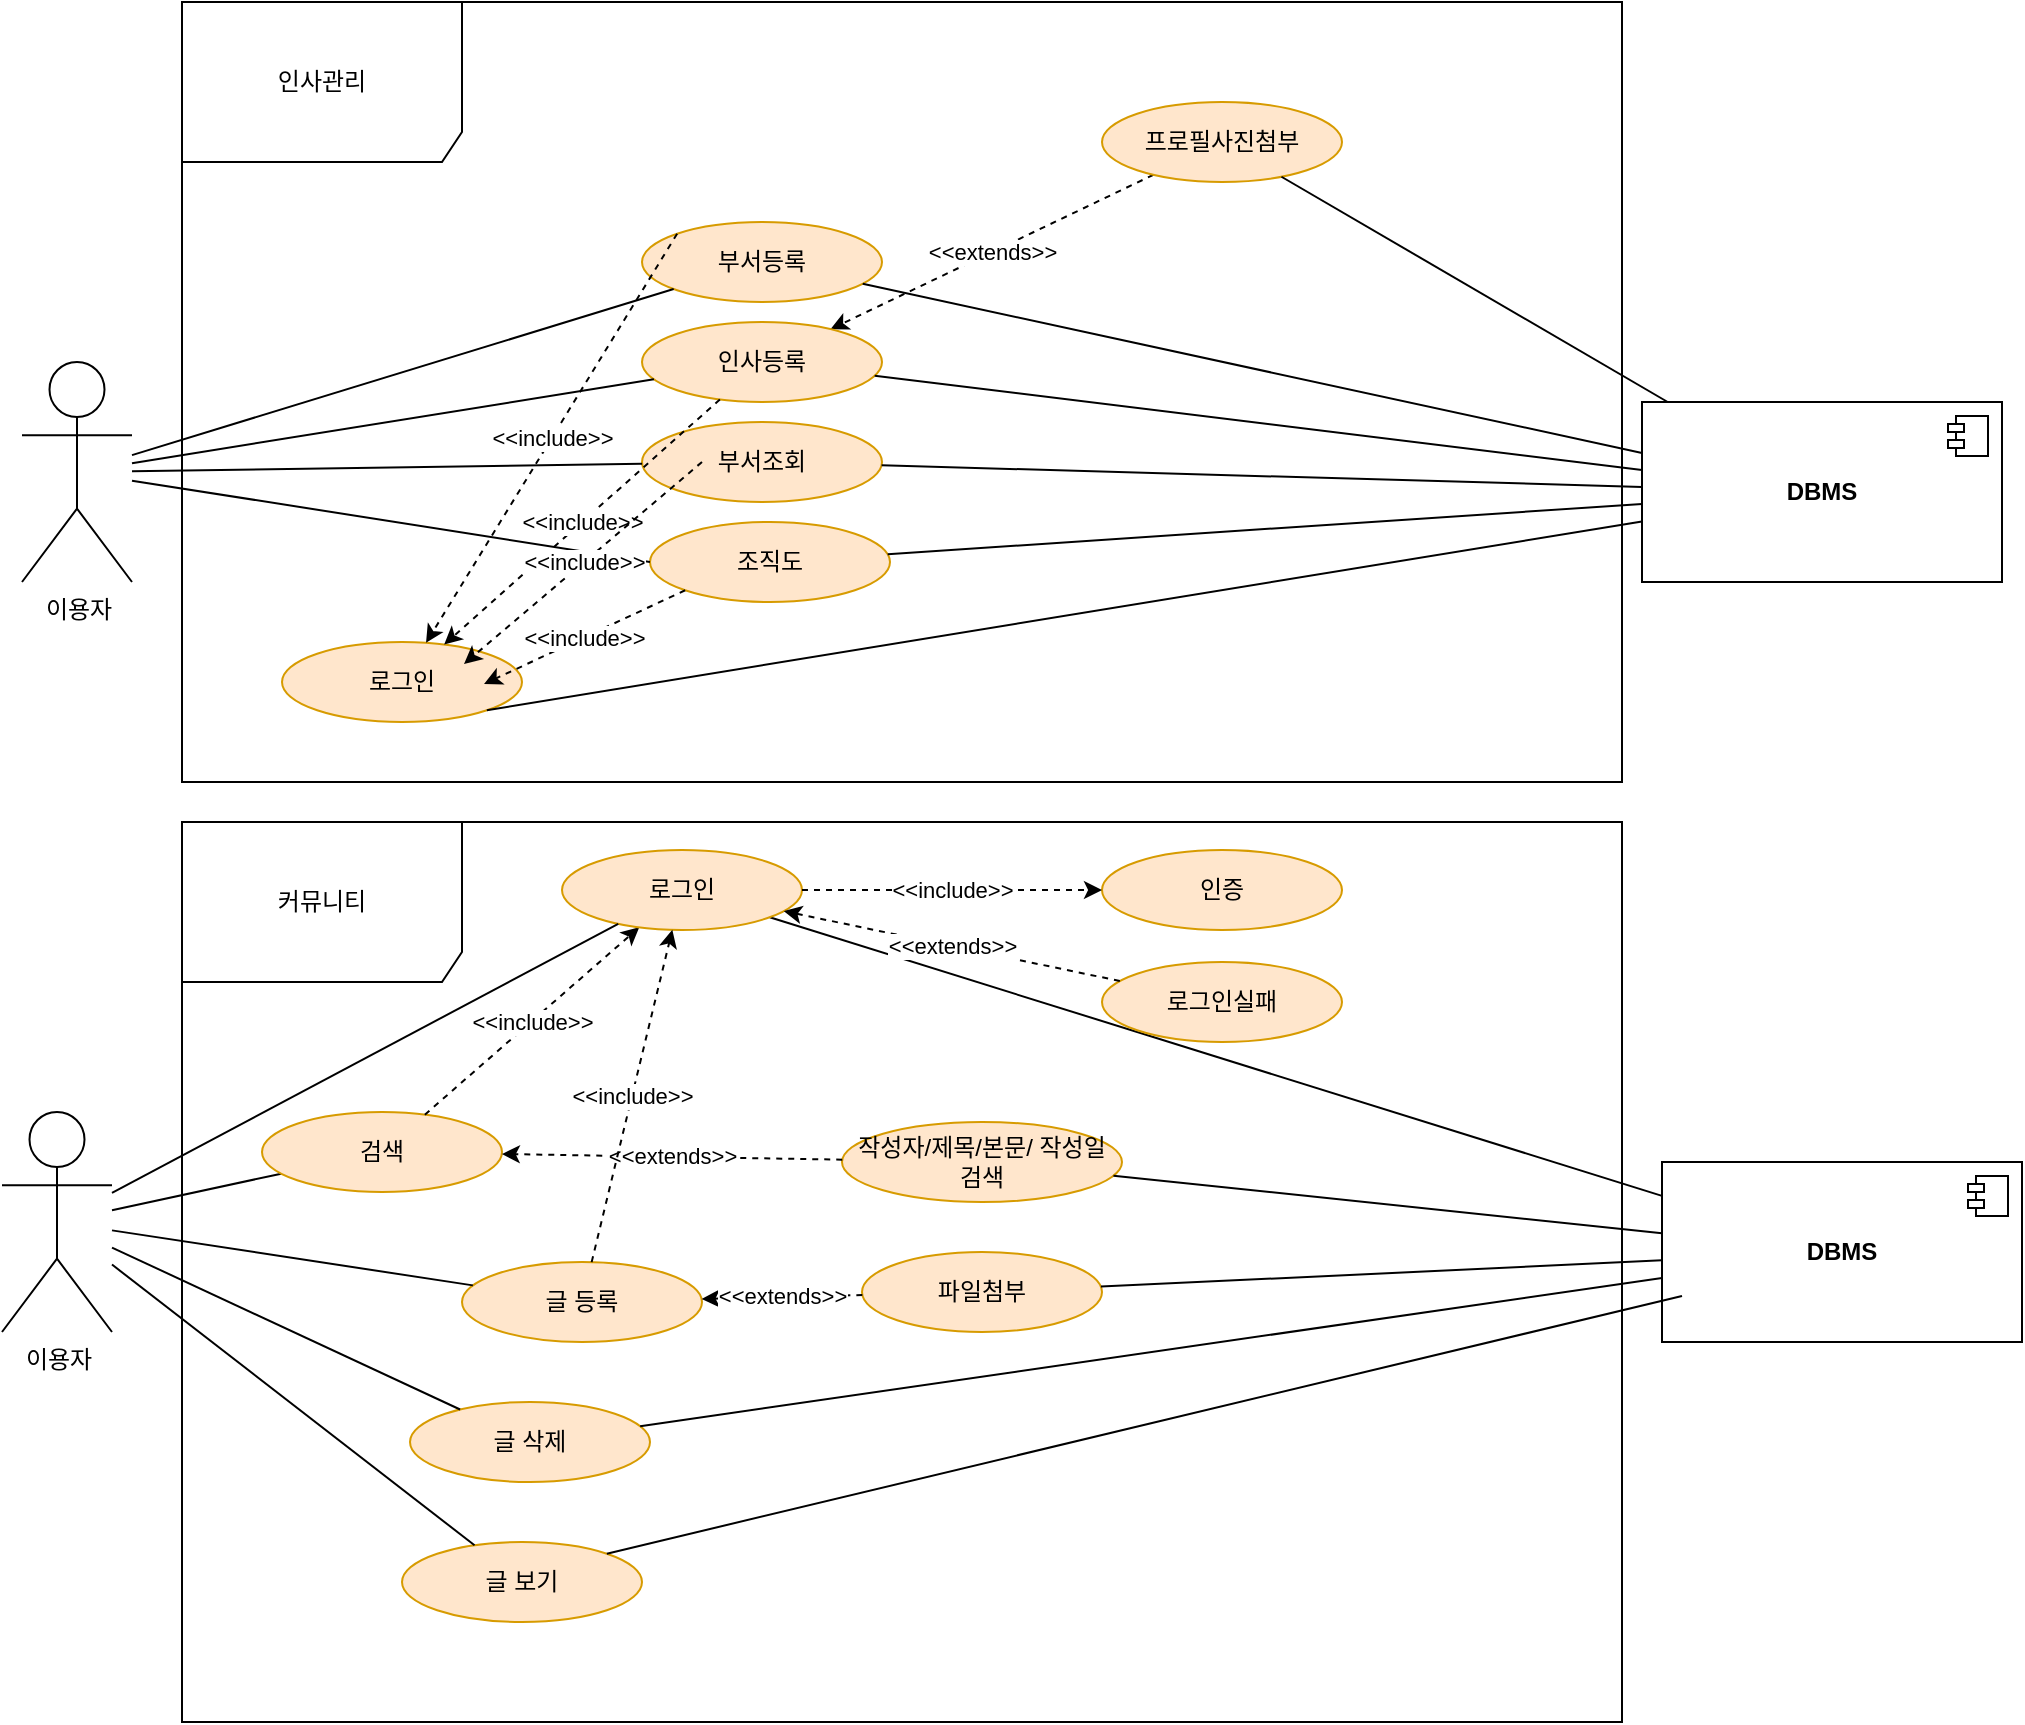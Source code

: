 <mxfile version="21.3.4" type="github">
  <diagram name="페이지-1" id="YwB4wK4oMRaW3OAMETx6">
    <mxGraphModel dx="1687" dy="887" grid="1" gridSize="10" guides="1" tooltips="1" connect="1" arrows="1" fold="1" page="1" pageScale="1" pageWidth="827" pageHeight="1169" math="0" shadow="0">
      <root>
        <mxCell id="0" />
        <mxCell id="1" parent="0" />
        <mxCell id="Q-9C6cjyt4RlCM7hTKvy-1" value="&lt;div&gt;인사관리&lt;/div&gt;" style="shape=umlFrame;whiteSpace=wrap;html=1;pointerEvents=0;width=140;height=80;" vertex="1" parent="1">
          <mxGeometry x="120" y="120" width="720" height="390" as="geometry" />
        </mxCell>
        <mxCell id="Q-9C6cjyt4RlCM7hTKvy-2" value="&lt;div&gt;이용자&lt;/div&gt;&lt;div&gt;&lt;br&gt;&lt;/div&gt;" style="shape=umlActor;verticalLabelPosition=bottom;verticalAlign=top;html=1;outlineConnect=0;points=[[0,0.333,0,0,0],[0,1,0,0,0],[0.25,0.1,0,0,0],[0.5,0,0,0,0],[0.5,0.5,0,0,0],[0.75,0.1,0,0,0],[1,0.333,0,0,0],[1,1,0,0,0]];fontStyle=0" vertex="1" parent="1">
          <mxGeometry x="30" y="675" width="55" height="110" as="geometry" />
        </mxCell>
        <mxCell id="Q-9C6cjyt4RlCM7hTKvy-5" value="&lt;div&gt;부서조회&lt;/div&gt;" style="ellipse;whiteSpace=wrap;html=1;labelBackgroundColor=none;fillColor=#ffe6cc;strokeColor=#d79b00;" vertex="1" parent="1">
          <mxGeometry x="350" y="330" width="120" height="40" as="geometry" />
        </mxCell>
        <mxCell id="Q-9C6cjyt4RlCM7hTKvy-6" value="부서등록" style="ellipse;whiteSpace=wrap;html=1;labelBackgroundColor=none;fillColor=#ffe6cc;strokeColor=#d79b00;" vertex="1" parent="1">
          <mxGeometry x="350" y="230" width="120" height="40" as="geometry" />
        </mxCell>
        <mxCell id="Q-9C6cjyt4RlCM7hTKvy-7" value="&lt;div&gt;로그인&lt;/div&gt;" style="ellipse;whiteSpace=wrap;html=1;labelBackgroundColor=none;fillColor=#ffe6cc;strokeColor=#d79b00;" vertex="1" parent="1">
          <mxGeometry x="170" y="440" width="120" height="40" as="geometry" />
        </mxCell>
        <mxCell id="Q-9C6cjyt4RlCM7hTKvy-8" value="&amp;lt;&amp;lt;include&amp;gt;&amp;gt;" style="endArrow=classic;html=1;rounded=0;dashed=1;exitX=0;exitY=0;exitDx=0;exitDy=0;" edge="1" parent="1" source="Q-9C6cjyt4RlCM7hTKvy-6" target="Q-9C6cjyt4RlCM7hTKvy-7">
          <mxGeometry width="50" height="50" relative="1" as="geometry">
            <mxPoint x="224.514" y="300.594" as="sourcePoint" />
            <mxPoint x="420" y="330" as="targetPoint" />
          </mxGeometry>
        </mxCell>
        <mxCell id="Q-9C6cjyt4RlCM7hTKvy-11" value="&amp;lt;&amp;lt;extends&amp;gt;&amp;gt;" style="endArrow=classic;html=1;rounded=0;dashed=1;" edge="1" parent="1" source="Q-9C6cjyt4RlCM7hTKvy-37" target="Q-9C6cjyt4RlCM7hTKvy-19">
          <mxGeometry width="50" height="50" relative="1" as="geometry">
            <mxPoint x="310" y="500" as="sourcePoint" />
            <mxPoint x="570" y="508" as="targetPoint" />
          </mxGeometry>
        </mxCell>
        <mxCell id="Q-9C6cjyt4RlCM7hTKvy-13" value="" style="endArrow=none;html=1;rounded=0;" edge="1" parent="1" source="Q-9C6cjyt4RlCM7hTKvy-2" target="Q-9C6cjyt4RlCM7hTKvy-38">
          <mxGeometry width="50" height="50" relative="1" as="geometry">
            <mxPoint x="75" y="368" as="sourcePoint" />
            <mxPoint x="180" y="310" as="targetPoint" />
          </mxGeometry>
        </mxCell>
        <mxCell id="Q-9C6cjyt4RlCM7hTKvy-15" value="조직도" style="ellipse;whiteSpace=wrap;html=1;labelBackgroundColor=none;fillColor=#ffe6cc;strokeColor=#d79b00;" vertex="1" parent="1">
          <mxGeometry x="354" y="380" width="120" height="40" as="geometry" />
        </mxCell>
        <mxCell id="Q-9C6cjyt4RlCM7hTKvy-19" value="&lt;div&gt;인사등록&lt;/div&gt;" style="ellipse;whiteSpace=wrap;html=1;labelBackgroundColor=none;fillColor=#ffe6cc;strokeColor=#d79b00;" vertex="1" parent="1">
          <mxGeometry x="350" y="280" width="120" height="40" as="geometry" />
        </mxCell>
        <mxCell id="Q-9C6cjyt4RlCM7hTKvy-27" value="" style="endArrow=none;html=1;rounded=0;" edge="1" parent="1" source="Q-9C6cjyt4RlCM7hTKvy-83" target="Q-9C6cjyt4RlCM7hTKvy-6">
          <mxGeometry width="50" height="50" relative="1" as="geometry">
            <mxPoint x="251.333" y="305.503" as="sourcePoint" />
            <mxPoint x="420" y="450" as="targetPoint" />
          </mxGeometry>
        </mxCell>
        <mxCell id="Q-9C6cjyt4RlCM7hTKvy-28" value="" style="endArrow=none;html=1;rounded=0;" edge="1" parent="1" source="Q-9C6cjyt4RlCM7hTKvy-83" target="Q-9C6cjyt4RlCM7hTKvy-19">
          <mxGeometry width="50" height="50" relative="1" as="geometry">
            <mxPoint x="267.47" y="314.253" as="sourcePoint" />
            <mxPoint x="311" y="295" as="targetPoint" />
          </mxGeometry>
        </mxCell>
        <mxCell id="Q-9C6cjyt4RlCM7hTKvy-29" value="" style="endArrow=none;html=1;rounded=0;" edge="1" parent="1" source="Q-9C6cjyt4RlCM7hTKvy-83" target="Q-9C6cjyt4RlCM7hTKvy-5">
          <mxGeometry width="50" height="50" relative="1" as="geometry">
            <mxPoint x="264.939" y="328.04" as="sourcePoint" />
            <mxPoint x="321" y="305" as="targetPoint" />
          </mxGeometry>
        </mxCell>
        <mxCell id="Q-9C6cjyt4RlCM7hTKvy-33" value="" style="endArrow=none;html=1;rounded=0;entryX=0;entryY=0.5;entryDx=0;entryDy=0;" edge="1" parent="1" source="Q-9C6cjyt4RlCM7hTKvy-83" target="Q-9C6cjyt4RlCM7hTKvy-15">
          <mxGeometry width="50" height="50" relative="1" as="geometry">
            <mxPoint x="240.795" y="337.165" as="sourcePoint" />
            <mxPoint x="361" y="345" as="targetPoint" />
          </mxGeometry>
        </mxCell>
        <mxCell id="Q-9C6cjyt4RlCM7hTKvy-36" value="파일첨부" style="ellipse;whiteSpace=wrap;html=1;labelBackgroundColor=none;fillColor=#ffe6cc;strokeColor=#d79b00;" vertex="1" parent="1">
          <mxGeometry x="460" y="745" width="120" height="40" as="geometry" />
        </mxCell>
        <mxCell id="Q-9C6cjyt4RlCM7hTKvy-37" value="&lt;div&gt;프로필사진첨부&lt;/div&gt;" style="ellipse;whiteSpace=wrap;html=1;labelBackgroundColor=none;fillColor=#ffe6cc;strokeColor=#d79b00;" vertex="1" parent="1">
          <mxGeometry x="580" y="170" width="120" height="40" as="geometry" />
        </mxCell>
        <mxCell id="Q-9C6cjyt4RlCM7hTKvy-38" value="&lt;div&gt;검색&lt;/div&gt;" style="ellipse;whiteSpace=wrap;html=1;labelBackgroundColor=none;fillColor=#ffe6cc;strokeColor=#d79b00;" vertex="1" parent="1">
          <mxGeometry x="160" y="675" width="120" height="40" as="geometry" />
        </mxCell>
        <mxCell id="Q-9C6cjyt4RlCM7hTKvy-39" value="작성자/제목/본문/ 작성일 검색" style="ellipse;whiteSpace=wrap;html=1;labelBackgroundColor=none;fillColor=#ffe6cc;strokeColor=#d79b00;" vertex="1" parent="1">
          <mxGeometry x="450" y="680" width="140" height="40" as="geometry" />
        </mxCell>
        <mxCell id="Q-9C6cjyt4RlCM7hTKvy-48" value="글 등록" style="ellipse;whiteSpace=wrap;html=1;labelBackgroundColor=none;fillColor=#ffe6cc;strokeColor=#d79b00;" vertex="1" parent="1">
          <mxGeometry x="260" y="750" width="120" height="40" as="geometry" />
        </mxCell>
        <mxCell id="Q-9C6cjyt4RlCM7hTKvy-52" value="&amp;lt;&amp;lt;include&amp;gt;&amp;gt;" style="endArrow=classic;html=1;rounded=0;dashed=1;" edge="1" parent="1" source="Q-9C6cjyt4RlCM7hTKvy-38" target="Q-9C6cjyt4RlCM7hTKvy-72">
          <mxGeometry width="50" height="50" relative="1" as="geometry">
            <mxPoint x="260" y="720" as="sourcePoint" />
            <mxPoint x="325" y="-121" as="targetPoint" />
          </mxGeometry>
        </mxCell>
        <mxCell id="Q-9C6cjyt4RlCM7hTKvy-56" value="&amp;lt;&amp;lt;extends&amp;gt;&amp;gt;" style="endArrow=classic;html=1;rounded=0;dashed=1;" edge="1" parent="1" source="Q-9C6cjyt4RlCM7hTKvy-39" target="Q-9C6cjyt4RlCM7hTKvy-38">
          <mxGeometry width="50" height="50" relative="1" as="geometry">
            <mxPoint x="342" y="212" as="sourcePoint" />
            <mxPoint x="277" y="238" as="targetPoint" />
          </mxGeometry>
        </mxCell>
        <mxCell id="Q-9C6cjyt4RlCM7hTKvy-58" value="&lt;b&gt;DBMS&lt;/b&gt;" style="html=1;dropTarget=0;whiteSpace=wrap;" vertex="1" parent="1">
          <mxGeometry x="850" y="320" width="180" height="90" as="geometry" />
        </mxCell>
        <mxCell id="Q-9C6cjyt4RlCM7hTKvy-59" value="" style="shape=module;jettyWidth=8;jettyHeight=4;" vertex="1" parent="Q-9C6cjyt4RlCM7hTKvy-58">
          <mxGeometry x="1" width="20" height="20" relative="1" as="geometry">
            <mxPoint x="-27" y="7" as="offset" />
          </mxGeometry>
        </mxCell>
        <mxCell id="Q-9C6cjyt4RlCM7hTKvy-60" value="" style="endArrow=none;html=1;rounded=0;" edge="1" parent="1" source="Q-9C6cjyt4RlCM7hTKvy-37" target="Q-9C6cjyt4RlCM7hTKvy-58">
          <mxGeometry width="50" height="50" relative="1" as="geometry">
            <mxPoint x="370" y="500" as="sourcePoint" />
            <mxPoint x="420" y="450" as="targetPoint" />
          </mxGeometry>
        </mxCell>
        <mxCell id="Q-9C6cjyt4RlCM7hTKvy-61" value="" style="endArrow=none;html=1;rounded=0;" edge="1" parent="1" source="Q-9C6cjyt4RlCM7hTKvy-6" target="Q-9C6cjyt4RlCM7hTKvy-58">
          <mxGeometry width="50" height="50" relative="1" as="geometry">
            <mxPoint x="676" y="218" as="sourcePoint" />
            <mxPoint x="906" y="380" as="targetPoint" />
          </mxGeometry>
        </mxCell>
        <mxCell id="Q-9C6cjyt4RlCM7hTKvy-62" value="" style="endArrow=none;html=1;rounded=0;" edge="1" parent="1" source="Q-9C6cjyt4RlCM7hTKvy-19" target="Q-9C6cjyt4RlCM7hTKvy-58">
          <mxGeometry width="50" height="50" relative="1" as="geometry">
            <mxPoint x="465" y="273" as="sourcePoint" />
            <mxPoint x="880" y="398" as="targetPoint" />
          </mxGeometry>
        </mxCell>
        <mxCell id="Q-9C6cjyt4RlCM7hTKvy-63" value="" style="endArrow=none;html=1;rounded=0;" edge="1" parent="1" source="Q-9C6cjyt4RlCM7hTKvy-5" target="Q-9C6cjyt4RlCM7hTKvy-58">
          <mxGeometry width="50" height="50" relative="1" as="geometry">
            <mxPoint x="471" y="321" as="sourcePoint" />
            <mxPoint x="880" y="406" as="targetPoint" />
          </mxGeometry>
        </mxCell>
        <mxCell id="Q-9C6cjyt4RlCM7hTKvy-64" value="" style="endArrow=none;html=1;rounded=0;" edge="1" parent="1" source="Q-9C6cjyt4RlCM7hTKvy-15" target="Q-9C6cjyt4RlCM7hTKvy-58">
          <mxGeometry width="50" height="50" relative="1" as="geometry">
            <mxPoint x="470" y="352" as="sourcePoint" />
            <mxPoint x="880" y="412" as="targetPoint" />
          </mxGeometry>
        </mxCell>
        <mxCell id="Q-9C6cjyt4RlCM7hTKvy-66" value="" style="endArrow=none;html=1;rounded=0;" edge="1" parent="1" source="Q-9C6cjyt4RlCM7hTKvy-72" target="Q-9C6cjyt4RlCM7hTKvy-77">
          <mxGeometry width="50" height="50" relative="1" as="geometry">
            <mxPoint x="370" y="190" as="sourcePoint" />
            <mxPoint x="860" y="750.4" as="targetPoint" />
          </mxGeometry>
        </mxCell>
        <mxCell id="Q-9C6cjyt4RlCM7hTKvy-71" value="커뮤니티" style="shape=umlFrame;whiteSpace=wrap;html=1;pointerEvents=0;width=140;height=80;" vertex="1" parent="1">
          <mxGeometry x="120" y="530" width="720" height="450" as="geometry" />
        </mxCell>
        <mxCell id="Q-9C6cjyt4RlCM7hTKvy-72" value="&lt;div&gt;로그인&lt;/div&gt;" style="ellipse;whiteSpace=wrap;html=1;labelBackgroundColor=none;fillColor=#ffe6cc;strokeColor=#d79b00;" vertex="1" parent="1">
          <mxGeometry x="310" y="544" width="120" height="40" as="geometry" />
        </mxCell>
        <mxCell id="Q-9C6cjyt4RlCM7hTKvy-75" value="&amp;lt;&amp;lt;include&amp;gt;&amp;gt;" style="endArrow=classic;html=1;rounded=0;dashed=1;" edge="1" parent="1" source="Q-9C6cjyt4RlCM7hTKvy-48" target="Q-9C6cjyt4RlCM7hTKvy-72">
          <mxGeometry width="50" height="50" relative="1" as="geometry">
            <mxPoint x="256" y="722" as="sourcePoint" />
            <mxPoint x="434" y="598" as="targetPoint" />
            <Array as="points" />
          </mxGeometry>
        </mxCell>
        <mxCell id="Q-9C6cjyt4RlCM7hTKvy-77" value="&lt;b&gt;DBMS&lt;/b&gt;" style="html=1;dropTarget=0;whiteSpace=wrap;" vertex="1" parent="1">
          <mxGeometry x="860" y="700" width="180" height="90" as="geometry" />
        </mxCell>
        <mxCell id="Q-9C6cjyt4RlCM7hTKvy-78" value="" style="shape=module;jettyWidth=8;jettyHeight=4;" vertex="1" parent="Q-9C6cjyt4RlCM7hTKvy-77">
          <mxGeometry x="1" width="20" height="20" relative="1" as="geometry">
            <mxPoint x="-27" y="7" as="offset" />
          </mxGeometry>
        </mxCell>
        <mxCell id="Q-9C6cjyt4RlCM7hTKvy-83" value="&lt;div&gt;이용자&lt;/div&gt;&lt;div&gt;&lt;br&gt;&lt;/div&gt;" style="shape=umlActor;verticalLabelPosition=bottom;verticalAlign=top;html=1;outlineConnect=0;points=[[0,0.333,0,0,0],[0,1,0,0,0],[0.25,0.1,0,0,0],[0.5,0,0,0,0],[0.5,0.5,0,0,0],[0.75,0.1,0,0,0],[1,0.333,0,0,0],[1,1,0,0,0]];fontStyle=0" vertex="1" parent="1">
          <mxGeometry x="40" y="300" width="55" height="110" as="geometry" />
        </mxCell>
        <mxCell id="Q-9C6cjyt4RlCM7hTKvy-85" value="" style="endArrow=none;html=1;rounded=0;" edge="1" parent="1" source="Q-9C6cjyt4RlCM7hTKvy-2" target="Q-9C6cjyt4RlCM7hTKvy-48">
          <mxGeometry width="50" height="50" relative="1" as="geometry">
            <mxPoint x="95" y="740" as="sourcePoint" />
            <mxPoint x="170" y="740" as="targetPoint" />
          </mxGeometry>
        </mxCell>
        <mxCell id="Q-9C6cjyt4RlCM7hTKvy-86" value="&lt;div&gt;글 삭제&lt;/div&gt;" style="ellipse;whiteSpace=wrap;html=1;labelBackgroundColor=none;fillColor=#ffe6cc;strokeColor=#d79b00;" vertex="1" parent="1">
          <mxGeometry x="234" y="820" width="120" height="40" as="geometry" />
        </mxCell>
        <mxCell id="Q-9C6cjyt4RlCM7hTKvy-87" value="글 보기" style="ellipse;whiteSpace=wrap;html=1;labelBackgroundColor=none;fillColor=#ffe6cc;strokeColor=#d79b00;" vertex="1" parent="1">
          <mxGeometry x="230" y="890" width="120" height="40" as="geometry" />
        </mxCell>
        <mxCell id="Q-9C6cjyt4RlCM7hTKvy-88" value="" style="endArrow=none;html=1;rounded=0;" edge="1" parent="1" source="Q-9C6cjyt4RlCM7hTKvy-2" target="Q-9C6cjyt4RlCM7hTKvy-86">
          <mxGeometry width="50" height="50" relative="1" as="geometry">
            <mxPoint x="95" y="750" as="sourcePoint" />
            <mxPoint x="190" y="785" as="targetPoint" />
          </mxGeometry>
        </mxCell>
        <mxCell id="Q-9C6cjyt4RlCM7hTKvy-89" value="" style="endArrow=none;html=1;rounded=0;" edge="1" parent="1" source="Q-9C6cjyt4RlCM7hTKvy-2" target="Q-9C6cjyt4RlCM7hTKvy-87">
          <mxGeometry width="50" height="50" relative="1" as="geometry">
            <mxPoint x="95" y="759" as="sourcePoint" />
            <mxPoint x="203" y="832" as="targetPoint" />
          </mxGeometry>
        </mxCell>
        <mxCell id="Q-9C6cjyt4RlCM7hTKvy-90" value="" style="endArrow=none;html=1;rounded=0;" edge="1" parent="1" source="Q-9C6cjyt4RlCM7hTKvy-39" target="Q-9C6cjyt4RlCM7hTKvy-77">
          <mxGeometry width="50" height="50" relative="1" as="geometry">
            <mxPoint x="520" y="600" as="sourcePoint" />
            <mxPoint x="860" y="714" as="targetPoint" />
          </mxGeometry>
        </mxCell>
        <mxCell id="Q-9C6cjyt4RlCM7hTKvy-91" value="" style="endArrow=none;html=1;rounded=0;" edge="1" parent="1" source="Q-9C6cjyt4RlCM7hTKvy-36" target="Q-9C6cjyt4RlCM7hTKvy-77">
          <mxGeometry width="50" height="50" relative="1" as="geometry">
            <mxPoint x="596" y="717" as="sourcePoint" />
            <mxPoint x="870" y="746" as="targetPoint" />
          </mxGeometry>
        </mxCell>
        <mxCell id="Q-9C6cjyt4RlCM7hTKvy-92" value="" style="endArrow=none;html=1;rounded=0;" edge="1" parent="1" source="Q-9C6cjyt4RlCM7hTKvy-86" target="Q-9C6cjyt4RlCM7hTKvy-77">
          <mxGeometry width="50" height="50" relative="1" as="geometry">
            <mxPoint x="588" y="905" as="sourcePoint" />
            <mxPoint x="870" y="791" as="targetPoint" />
          </mxGeometry>
        </mxCell>
        <mxCell id="Q-9C6cjyt4RlCM7hTKvy-93" value="" style="endArrow=none;html=1;rounded=0;exitX=1;exitY=0;exitDx=0;exitDy=0;" edge="1" parent="1" source="Q-9C6cjyt4RlCM7hTKvy-87">
          <mxGeometry width="50" height="50" relative="1" as="geometry">
            <mxPoint x="286" y="843" as="sourcePoint" />
            <mxPoint x="870" y="767" as="targetPoint" />
          </mxGeometry>
        </mxCell>
        <mxCell id="Q-9C6cjyt4RlCM7hTKvy-94" value="&amp;lt;&amp;lt;extends&amp;gt;&amp;gt;" style="endArrow=classic;html=1;rounded=0;dashed=1;" edge="1" parent="1" source="Q-9C6cjyt4RlCM7hTKvy-36" target="Q-9C6cjyt4RlCM7hTKvy-48">
          <mxGeometry width="50" height="50" relative="1" as="geometry">
            <mxPoint x="470" y="880" as="sourcePoint" />
            <mxPoint x="294" y="898" as="targetPoint" />
          </mxGeometry>
        </mxCell>
        <mxCell id="Q-9C6cjyt4RlCM7hTKvy-96" value="" style="endArrow=none;html=1;rounded=0;exitX=1;exitY=1;exitDx=0;exitDy=0;" edge="1" parent="1" source="Q-9C6cjyt4RlCM7hTKvy-7" target="Q-9C6cjyt4RlCM7hTKvy-58">
          <mxGeometry width="50" height="50" relative="1" as="geometry">
            <mxPoint x="390" y="590" as="sourcePoint" />
            <mxPoint x="440" y="540" as="targetPoint" />
          </mxGeometry>
        </mxCell>
        <mxCell id="Q-9C6cjyt4RlCM7hTKvy-97" value="&amp;lt;&amp;lt;include&amp;gt;&amp;gt;" style="endArrow=classic;html=1;rounded=0;dashed=1;" edge="1" parent="1" source="Q-9C6cjyt4RlCM7hTKvy-19" target="Q-9C6cjyt4RlCM7hTKvy-7">
          <mxGeometry width="50" height="50" relative="1" as="geometry">
            <mxPoint x="378" y="246" as="sourcePoint" />
            <mxPoint x="350" y="190" as="targetPoint" />
          </mxGeometry>
        </mxCell>
        <mxCell id="Q-9C6cjyt4RlCM7hTKvy-98" value="&amp;lt;&amp;lt;include&amp;gt;&amp;gt;" style="endArrow=classic;html=1;rounded=0;dashed=1;" edge="1" parent="1">
          <mxGeometry width="50" height="50" relative="1" as="geometry">
            <mxPoint x="380" y="350" as="sourcePoint" />
            <mxPoint x="261" y="451" as="targetPoint" />
          </mxGeometry>
        </mxCell>
        <mxCell id="Q-9C6cjyt4RlCM7hTKvy-99" value="&amp;lt;&amp;lt;include&amp;gt;&amp;gt;" style="endArrow=classic;html=1;rounded=0;dashed=1;exitX=0;exitY=1;exitDx=0;exitDy=0;" edge="1" parent="1" source="Q-9C6cjyt4RlCM7hTKvy-15">
          <mxGeometry width="50" height="50" relative="1" as="geometry">
            <mxPoint x="409" y="339" as="sourcePoint" />
            <mxPoint x="271" y="461" as="targetPoint" />
          </mxGeometry>
        </mxCell>
        <mxCell id="Q-9C6cjyt4RlCM7hTKvy-100" value="인증" style="ellipse;whiteSpace=wrap;html=1;labelBackgroundColor=none;fillColor=#ffe6cc;strokeColor=#d79b00;" vertex="1" parent="1">
          <mxGeometry x="580" y="544" width="120" height="40" as="geometry" />
        </mxCell>
        <mxCell id="Q-9C6cjyt4RlCM7hTKvy-102" value="" style="endArrow=none;html=1;rounded=0;" edge="1" parent="1" source="Q-9C6cjyt4RlCM7hTKvy-2" target="Q-9C6cjyt4RlCM7hTKvy-72">
          <mxGeometry width="50" height="50" relative="1" as="geometry">
            <mxPoint x="95" y="734" as="sourcePoint" />
            <mxPoint x="179" y="716" as="targetPoint" />
          </mxGeometry>
        </mxCell>
        <mxCell id="Q-9C6cjyt4RlCM7hTKvy-103" value="&amp;lt;&amp;lt;include&amp;gt;&amp;gt;" style="endArrow=classic;html=1;rounded=0;dashed=1;" edge="1" parent="1" source="Q-9C6cjyt4RlCM7hTKvy-72" target="Q-9C6cjyt4RlCM7hTKvy-100">
          <mxGeometry width="50" height="50" relative="1" as="geometry">
            <mxPoint x="251" y="686" as="sourcePoint" />
            <mxPoint x="359" y="593" as="targetPoint" />
          </mxGeometry>
        </mxCell>
        <mxCell id="Q-9C6cjyt4RlCM7hTKvy-104" value="로그인실패" style="ellipse;whiteSpace=wrap;html=1;labelBackgroundColor=none;fillColor=#ffe6cc;strokeColor=#d79b00;" vertex="1" parent="1">
          <mxGeometry x="580" y="600" width="120" height="40" as="geometry" />
        </mxCell>
        <mxCell id="Q-9C6cjyt4RlCM7hTKvy-105" value="&amp;lt;&amp;lt;extends&amp;gt;&amp;gt;" style="endArrow=classic;html=1;rounded=0;dashed=1;" edge="1" parent="1" source="Q-9C6cjyt4RlCM7hTKvy-104" target="Q-9C6cjyt4RlCM7hTKvy-72">
          <mxGeometry width="50" height="50" relative="1" as="geometry">
            <mxPoint x="460" y="709" as="sourcePoint" />
            <mxPoint x="290" y="706" as="targetPoint" />
          </mxGeometry>
        </mxCell>
      </root>
    </mxGraphModel>
  </diagram>
</mxfile>
